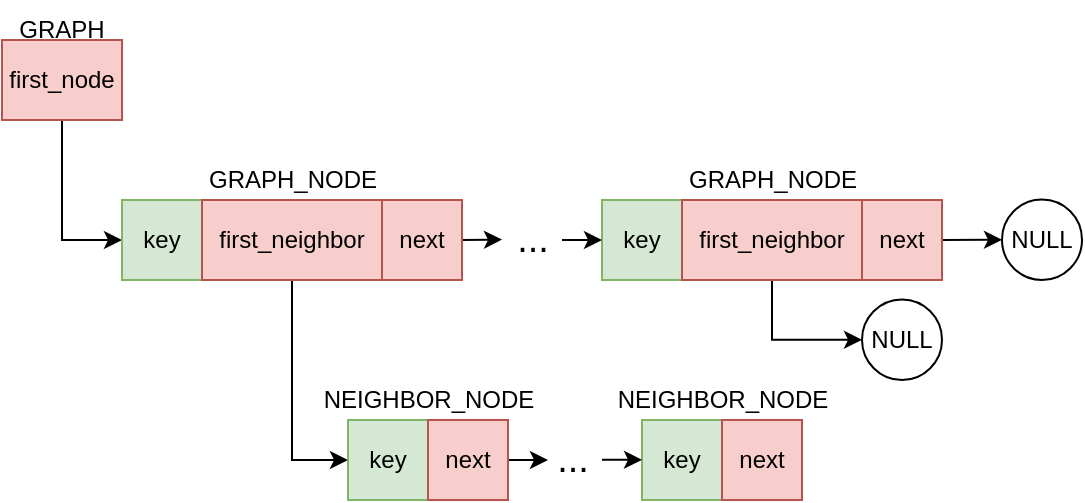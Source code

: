 <mxfile version="18.0.1" type="device"><diagram id="rm2tsSULL4MBy3N7x2en" name="Page-1"><mxGraphModel dx="981" dy="603" grid="1" gridSize="10" guides="1" tooltips="1" connect="1" arrows="1" fold="1" page="1" pageScale="1" pageWidth="850" pageHeight="1100" math="0" shadow="0"><root><mxCell id="0"/><mxCell id="1" parent="0"/><mxCell id="TDB5IZC3OVe5yJXXj2rv-17" style="edgeStyle=orthogonalEdgeStyle;rounded=0;orthogonalLoop=1;jettySize=auto;html=1;exitX=0.5;exitY=1;exitDx=0;exitDy=0;entryX=0;entryY=0.5;entryDx=0;entryDy=0;" edge="1" parent="1" source="TDB5IZC3OVe5yJXXj2rv-14" target="TDB5IZC3OVe5yJXXj2rv-18"><mxGeometry relative="1" as="geometry"><mxPoint x="219.69" y="320" as="targetPoint"/></mxGeometry></mxCell><mxCell id="TDB5IZC3OVe5yJXXj2rv-14" value="first_node" style="rounded=0;whiteSpace=wrap;html=1;fillColor=#f8cecc;strokeColor=#b85450;" vertex="1" parent="1"><mxGeometry x="140" y="280" width="60" height="40" as="geometry"/></mxCell><mxCell id="TDB5IZC3OVe5yJXXj2rv-16" value="GRAPH" style="text;html=1;strokeColor=none;fillColor=none;align=center;verticalAlign=middle;whiteSpace=wrap;rounded=0;" vertex="1" parent="1"><mxGeometry x="140" y="260" width="60" height="30" as="geometry"/></mxCell><mxCell id="TDB5IZC3OVe5yJXXj2rv-18" value="key" style="rounded=0;whiteSpace=wrap;html=1;fillColor=#d5e8d4;strokeColor=#82b366;" vertex="1" parent="1"><mxGeometry x="200" y="360" width="40" height="40" as="geometry"/></mxCell><mxCell id="TDB5IZC3OVe5yJXXj2rv-36" style="edgeStyle=orthogonalEdgeStyle;rounded=0;orthogonalLoop=1;jettySize=auto;html=1;exitX=0.5;exitY=1;exitDx=0;exitDy=0;entryX=0;entryY=0.5;entryDx=0;entryDy=0;fontSize=12;" edge="1" parent="1" source="TDB5IZC3OVe5yJXXj2rv-19" target="TDB5IZC3OVe5yJXXj2rv-33"><mxGeometry relative="1" as="geometry"/></mxCell><mxCell id="TDB5IZC3OVe5yJXXj2rv-19" value="first_neighbor" style="rounded=0;whiteSpace=wrap;html=1;fillColor=#f8cecc;strokeColor=#b85450;" vertex="1" parent="1"><mxGeometry x="240" y="360" width="90" height="40" as="geometry"/></mxCell><mxCell id="TDB5IZC3OVe5yJXXj2rv-20" value="GRAPH_NODE" style="text;html=1;align=center;verticalAlign=middle;resizable=0;points=[];autosize=1;strokeColor=none;fillColor=none;" vertex="1" parent="1"><mxGeometry x="235" y="340" width="100" height="20" as="geometry"/></mxCell><mxCell id="TDB5IZC3OVe5yJXXj2rv-28" style="edgeStyle=none;rounded=0;orthogonalLoop=1;jettySize=auto;html=1;exitX=1;exitY=0.5;exitDx=0;exitDy=0;" edge="1" parent="1" source="TDB5IZC3OVe5yJXXj2rv-21"><mxGeometry relative="1" as="geometry"><mxPoint x="390" y="379.759" as="targetPoint"/></mxGeometry></mxCell><mxCell id="TDB5IZC3OVe5yJXXj2rv-21" value="next" style="rounded=0;whiteSpace=wrap;html=1;fillColor=#f8cecc;strokeColor=#b85450;" vertex="1" parent="1"><mxGeometry x="330" y="360" width="40" height="40" as="geometry"/></mxCell><mxCell id="TDB5IZC3OVe5yJXXj2rv-22" value="key" style="rounded=0;whiteSpace=wrap;html=1;fillColor=#d5e8d4;strokeColor=#82b366;" vertex="1" parent="1"><mxGeometry x="440" y="360" width="40" height="40" as="geometry"/></mxCell><mxCell id="TDB5IZC3OVe5yJXXj2rv-47" style="edgeStyle=orthogonalEdgeStyle;rounded=0;orthogonalLoop=1;jettySize=auto;html=1;exitX=0.5;exitY=1;exitDx=0;exitDy=0;entryX=0;entryY=0.5;entryDx=0;entryDy=0;fontSize=12;" edge="1" parent="1" source="TDB5IZC3OVe5yJXXj2rv-23" target="TDB5IZC3OVe5yJXXj2rv-46"><mxGeometry relative="1" as="geometry"/></mxCell><mxCell id="TDB5IZC3OVe5yJXXj2rv-23" value="first_neighbor" style="rounded=0;whiteSpace=wrap;html=1;fillColor=#f8cecc;strokeColor=#b85450;" vertex="1" parent="1"><mxGeometry x="480" y="360" width="90" height="40" as="geometry"/></mxCell><mxCell id="TDB5IZC3OVe5yJXXj2rv-24" value="GRAPH_NODE" style="text;html=1;align=center;verticalAlign=middle;resizable=0;points=[];autosize=1;strokeColor=none;fillColor=none;" vertex="1" parent="1"><mxGeometry x="475" y="340" width="100" height="20" as="geometry"/></mxCell><mxCell id="TDB5IZC3OVe5yJXXj2rv-26" style="edgeStyle=none;rounded=0;orthogonalLoop=1;jettySize=auto;html=1;exitX=1;exitY=0.5;exitDx=0;exitDy=0;" edge="1" parent="1" source="TDB5IZC3OVe5yJXXj2rv-25" target="TDB5IZC3OVe5yJXXj2rv-27"><mxGeometry relative="1" as="geometry"><mxPoint x="640" y="379.759" as="targetPoint"/></mxGeometry></mxCell><mxCell id="TDB5IZC3OVe5yJXXj2rv-25" value="next" style="rounded=0;whiteSpace=wrap;html=1;fillColor=#f8cecc;strokeColor=#b85450;" vertex="1" parent="1"><mxGeometry x="570" y="360" width="40" height="40" as="geometry"/></mxCell><mxCell id="TDB5IZC3OVe5yJXXj2rv-27" value="NULL" style="ellipse;whiteSpace=wrap;html=1;" vertex="1" parent="1"><mxGeometry x="640" y="359.76" width="40" height="40.24" as="geometry"/></mxCell><mxCell id="TDB5IZC3OVe5yJXXj2rv-29" style="edgeStyle=none;rounded=0;orthogonalLoop=1;jettySize=auto;html=1;entryX=0;entryY=0.5;entryDx=0;entryDy=0;" edge="1" parent="1" target="TDB5IZC3OVe5yJXXj2rv-22"><mxGeometry relative="1" as="geometry"><mxPoint x="400" y="389.759" as="targetPoint"/><mxPoint x="420" y="380" as="sourcePoint"/></mxGeometry></mxCell><mxCell id="TDB5IZC3OVe5yJXXj2rv-30" value="&lt;font style=&quot;font-size: 19px;&quot;&gt;...&lt;/font&gt;" style="text;html=1;align=center;verticalAlign=middle;resizable=0;points=[];autosize=1;strokeColor=none;fillColor=none;" vertex="1" parent="1"><mxGeometry x="390" y="370" width="30" height="20" as="geometry"/></mxCell><mxCell id="TDB5IZC3OVe5yJXXj2rv-33" value="key" style="rounded=0;whiteSpace=wrap;html=1;fillColor=#d5e8d4;strokeColor=#82b366;" vertex="1" parent="1"><mxGeometry x="313" y="470" width="40" height="40" as="geometry"/></mxCell><mxCell id="TDB5IZC3OVe5yJXXj2rv-40" style="edgeStyle=orthogonalEdgeStyle;rounded=0;orthogonalLoop=1;jettySize=auto;html=1;exitX=1;exitY=0.5;exitDx=0;exitDy=0;fontSize=12;" edge="1" parent="1" source="TDB5IZC3OVe5yJXXj2rv-34"><mxGeometry relative="1" as="geometry"><mxPoint x="413" y="490.103" as="targetPoint"/></mxGeometry></mxCell><mxCell id="TDB5IZC3OVe5yJXXj2rv-34" value="next" style="rounded=0;whiteSpace=wrap;html=1;fillColor=#f8cecc;strokeColor=#b85450;" vertex="1" parent="1"><mxGeometry x="353" y="470" width="40" height="40" as="geometry"/></mxCell><mxCell id="TDB5IZC3OVe5yJXXj2rv-35" value="NEIGHBOR_NODE" style="text;html=1;align=center;verticalAlign=middle;resizable=0;points=[];autosize=1;strokeColor=none;fillColor=none;fontSize=12;" vertex="1" parent="1"><mxGeometry x="293" y="450" width="120" height="20" as="geometry"/></mxCell><mxCell id="TDB5IZC3OVe5yJXXj2rv-37" value="key" style="rounded=0;whiteSpace=wrap;html=1;fillColor=#d5e8d4;strokeColor=#82b366;" vertex="1" parent="1"><mxGeometry x="460" y="470" width="40" height="40" as="geometry"/></mxCell><mxCell id="TDB5IZC3OVe5yJXXj2rv-38" value="next" style="rounded=0;whiteSpace=wrap;html=1;fillColor=#f8cecc;strokeColor=#b85450;" vertex="1" parent="1"><mxGeometry x="500" y="470" width="40" height="40" as="geometry"/></mxCell><mxCell id="TDB5IZC3OVe5yJXXj2rv-39" value="NEIGHBOR_NODE" style="text;html=1;align=center;verticalAlign=middle;resizable=0;points=[];autosize=1;strokeColor=none;fillColor=none;fontSize=12;" vertex="1" parent="1"><mxGeometry x="440" y="450" width="120" height="20" as="geometry"/></mxCell><mxCell id="TDB5IZC3OVe5yJXXj2rv-42" style="edgeStyle=orthogonalEdgeStyle;rounded=0;orthogonalLoop=1;jettySize=auto;html=1;exitX=1;exitY=0.5;exitDx=0;exitDy=0;fontSize=12;" edge="1" parent="1"><mxGeometry relative="1" as="geometry"><mxPoint x="460" y="489.963" as="targetPoint"/><mxPoint x="440" y="489.86" as="sourcePoint"/><Array as="points"><mxPoint x="460" y="489.86"/><mxPoint x="460" y="489.86"/></Array></mxGeometry></mxCell><mxCell id="TDB5IZC3OVe5yJXXj2rv-43" value="&lt;font style=&quot;font-size: 19px;&quot;&gt;...&lt;/font&gt;" style="text;html=1;align=center;verticalAlign=middle;resizable=0;points=[];autosize=1;strokeColor=none;fillColor=none;" vertex="1" parent="1"><mxGeometry x="410" y="480" width="30" height="20" as="geometry"/></mxCell><mxCell id="TDB5IZC3OVe5yJXXj2rv-46" value="NULL" style="ellipse;whiteSpace=wrap;html=1;" vertex="1" parent="1"><mxGeometry x="570" y="409.76" width="40" height="40.24" as="geometry"/></mxCell></root></mxGraphModel></diagram></mxfile>